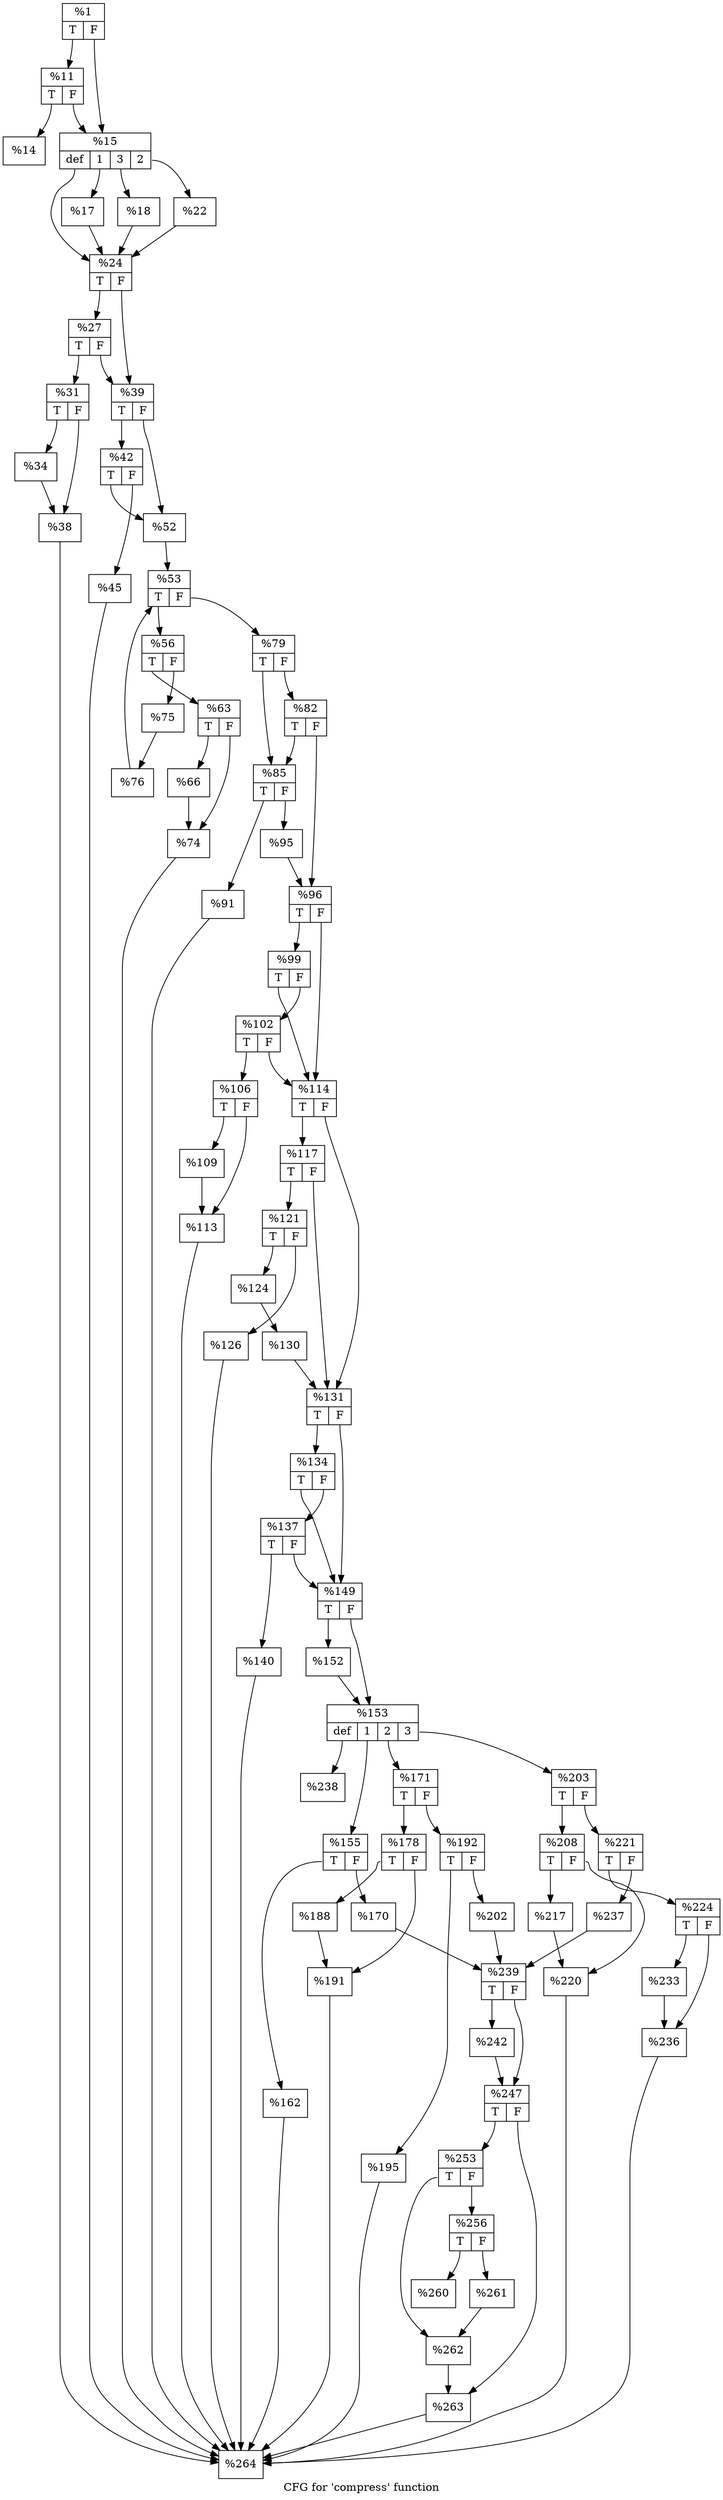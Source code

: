 digraph "CFG for 'compress' function" {
	label="CFG for 'compress' function";

	Node0x19db140 [shape=record,label="{%1|{<s0>T|<s1>F}}"];
	Node0x19db140:s0 -> Node0x19db280;
	Node0x19db140:s1 -> Node0x19db6e0;
	Node0x19db280 [shape=record,label="{%11|{<s0>T|<s1>F}}"];
	Node0x19db280:s0 -> Node0x19db890;
	Node0x19db280:s1 -> Node0x19db6e0;
	Node0x19db890 [shape=record,label="{%14}"];
	Node0x19db6e0 [shape=record,label="{%15|{<s0>def|<s1>1|<s2>3|<s3>2}}"];
	Node0x19db6e0:s0 -> Node0x19dbc30;
	Node0x19db6e0:s1 -> Node0x19dbc80;
	Node0x19db6e0:s2 -> Node0x19dbcd0;
	Node0x19db6e0:s3 -> Node0x19dbd20;
	Node0x19dbc80 [shape=record,label="{%17}"];
	Node0x19dbc80 -> Node0x19dbc30;
	Node0x19dbcd0 [shape=record,label="{%18}"];
	Node0x19dbcd0 -> Node0x19dbc30;
	Node0x19dbd20 [shape=record,label="{%22}"];
	Node0x19dbd20 -> Node0x19dbc30;
	Node0x19dbc30 [shape=record,label="{%24|{<s0>T|<s1>F}}"];
	Node0x19dbc30:s0 -> Node0x19dc9f0;
	Node0x19dbc30:s1 -> Node0x19dca40;
	Node0x19dc9f0 [shape=record,label="{%27|{<s0>T|<s1>F}}"];
	Node0x19dc9f0:s0 -> Node0x19dcd80;
	Node0x19dc9f0:s1 -> Node0x19dca40;
	Node0x19dcd80 [shape=record,label="{%31|{<s0>T|<s1>F}}"];
	Node0x19dcd80:s0 -> Node0x19dcf30;
	Node0x19dcd80:s1 -> Node0x19dcf80;
	Node0x19dcf30 [shape=record,label="{%34}"];
	Node0x19dcf30 -> Node0x19dcf80;
	Node0x19dcf80 [shape=record,label="{%38}"];
	Node0x19dcf80 -> Node0x19dd3f0;
	Node0x19dca40 [shape=record,label="{%39|{<s0>T|<s1>F}}"];
	Node0x19dca40:s0 -> Node0x19dd570;
	Node0x19dca40:s1 -> Node0x19dd5c0;
	Node0x19dd570 [shape=record,label="{%42|{<s0>T|<s1>F}}"];
	Node0x19dd570:s0 -> Node0x19dd5c0;
	Node0x19dd570:s1 -> Node0x19dd900;
	Node0x19dd900 [shape=record,label="{%45}"];
	Node0x19dd900 -> Node0x19dd3f0;
	Node0x19dd5c0 [shape=record,label="{%52}"];
	Node0x19dd5c0 -> Node0x19deb00;
	Node0x19deb00 [shape=record,label="{%53|{<s0>T|<s1>F}}"];
	Node0x19deb00:s0 -> Node0x19dec80;
	Node0x19deb00:s1 -> Node0x19decd0;
	Node0x19dec80 [shape=record,label="{%56|{<s0>T|<s1>F}}"];
	Node0x19dec80:s0 -> Node0x19df240;
	Node0x19dec80:s1 -> Node0x19df290;
	Node0x19df240 [shape=record,label="{%63|{<s0>T|<s1>F}}"];
	Node0x19df240:s0 -> Node0x19df440;
	Node0x19df240:s1 -> Node0x19df490;
	Node0x19df440 [shape=record,label="{%66}"];
	Node0x19df440 -> Node0x19df490;
	Node0x19df490 [shape=record,label="{%74}"];
	Node0x19df490 -> Node0x19dd3f0;
	Node0x19df290 [shape=record,label="{%75}"];
	Node0x19df290 -> Node0x19dfb70;
	Node0x19dfb70 [shape=record,label="{%76}"];
	Node0x19dfb70 -> Node0x19deb00;
	Node0x19decd0 [shape=record,label="{%79|{<s0>T|<s1>F}}"];
	Node0x19decd0:s0 -> Node0x19dfea0;
	Node0x19decd0:s1 -> Node0x19dfef0;
	Node0x19dfef0 [shape=record,label="{%82|{<s0>T|<s1>F}}"];
	Node0x19dfef0:s0 -> Node0x19dfea0;
	Node0x19dfef0:s1 -> Node0x19e00a0;
	Node0x19dfea0 [shape=record,label="{%85|{<s0>T|<s1>F}}"];
	Node0x19dfea0:s0 -> Node0x19e05f0;
	Node0x19dfea0:s1 -> Node0x19e0640;
	Node0x19e05f0 [shape=record,label="{%91}"];
	Node0x19e05f0 -> Node0x19dd3f0;
	Node0x19e0640 [shape=record,label="{%95}"];
	Node0x19e0640 -> Node0x19e00a0;
	Node0x19e00a0 [shape=record,label="{%96|{<s0>T|<s1>F}}"];
	Node0x19e00a0:s0 -> Node0x19e0be0;
	Node0x19e00a0:s1 -> Node0x19e0c30;
	Node0x19e0be0 [shape=record,label="{%99|{<s0>T|<s1>F}}"];
	Node0x19e0be0:s0 -> Node0x19e0c30;
	Node0x19e0be0:s1 -> Node0x19e0de0;
	Node0x19e0de0 [shape=record,label="{%102|{<s0>T|<s1>F}}"];
	Node0x19e0de0:s0 -> Node0x19e11e0;
	Node0x19e0de0:s1 -> Node0x19e0c30;
	Node0x19e11e0 [shape=record,label="{%106|{<s0>T|<s1>F}}"];
	Node0x19e11e0:s0 -> Node0x19e1390;
	Node0x19e11e0:s1 -> Node0x19e13e0;
	Node0x19e1390 [shape=record,label="{%109}"];
	Node0x19e1390 -> Node0x19e13e0;
	Node0x19e13e0 [shape=record,label="{%113}"];
	Node0x19e13e0 -> Node0x19dd3f0;
	Node0x19e0c30 [shape=record,label="{%114|{<s0>T|<s1>F}}"];
	Node0x19e0c30:s0 -> Node0x19e19a0;
	Node0x19e0c30:s1 -> Node0x19e19f0;
	Node0x19e19a0 [shape=record,label="{%117|{<s0>T|<s1>F}}"];
	Node0x19e19a0:s0 -> Node0x19e1c70;
	Node0x19e19a0:s1 -> Node0x19e19f0;
	Node0x19e1c70 [shape=record,label="{%121|{<s0>T|<s1>F}}"];
	Node0x19e1c70:s0 -> Node0x19e1e20;
	Node0x19e1c70:s1 -> Node0x19e1e70;
	Node0x19e1e20 [shape=record,label="{%124}"];
	Node0x19e1e20 -> Node0x19e2150;
	Node0x19e1e70 [shape=record,label="{%126}"];
	Node0x19e1e70 -> Node0x19dd3f0;
	Node0x19e2150 [shape=record,label="{%130}"];
	Node0x19e2150 -> Node0x19e19f0;
	Node0x19e19f0 [shape=record,label="{%131|{<s0>T|<s1>F}}"];
	Node0x19e19f0:s0 -> Node0x19e2ed0;
	Node0x19e19f0:s1 -> Node0x19e2f20;
	Node0x19e2ed0 [shape=record,label="{%134|{<s0>T|<s1>F}}"];
	Node0x19e2ed0:s0 -> Node0x19e2f20;
	Node0x19e2ed0:s1 -> Node0x19e30d0;
	Node0x19e30d0 [shape=record,label="{%137|{<s0>T|<s1>F}}"];
	Node0x19e30d0:s0 -> Node0x19e34c0;
	Node0x19e30d0:s1 -> Node0x19e2f20;
	Node0x19e34c0 [shape=record,label="{%140}"];
	Node0x19e34c0 -> Node0x19dd3f0;
	Node0x19e2f20 [shape=record,label="{%149|{<s0>T|<s1>F}}"];
	Node0x19e2f20:s0 -> Node0x19e3cd0;
	Node0x19e2f20:s1 -> Node0x19e3d20;
	Node0x19e3cd0 [shape=record,label="{%152}"];
	Node0x19e3cd0 -> Node0x19e3d20;
	Node0x19e3d20 [shape=record,label="{%153|{<s0>def|<s1>1|<s2>2|<s3>3}}"];
	Node0x19e3d20:s0 -> Node0x19e4110;
	Node0x19e3d20:s1 -> Node0x19e4160;
	Node0x19e3d20:s2 -> Node0x19e41b0;
	Node0x19e3d20:s3 -> Node0x19e4200;
	Node0x19e4160 [shape=record,label="{%155|{<s0>T|<s1>F}}"];
	Node0x19e4160:s0 -> Node0x19e4a50;
	Node0x19e4160:s1 -> Node0x19e4aa0;
	Node0x19e4a50 [shape=record,label="{%162}"];
	Node0x19e4a50 -> Node0x19dd3f0;
	Node0x19e4aa0 [shape=record,label="{%170}"];
	Node0x19e4aa0 -> Node0x19e51f0;
	Node0x19e41b0 [shape=record,label="{%171|{<s0>T|<s1>F}}"];
	Node0x19e41b0:s0 -> Node0x19e5820;
	Node0x19e41b0:s1 -> Node0x19e5870;
	Node0x19e5820 [shape=record,label="{%178|{<s0>T|<s1>F}}"];
	Node0x19e5820:s0 -> Node0x19e5e20;
	Node0x19e5820:s1 -> Node0x19e5e70;
	Node0x19e5e20 [shape=record,label="{%188}"];
	Node0x19e5e20 -> Node0x19e5e70;
	Node0x19e5e70 [shape=record,label="{%191}"];
	Node0x19e5e70 -> Node0x19dd3f0;
	Node0x19e5870 [shape=record,label="{%192|{<s0>T|<s1>F}}"];
	Node0x19e5870:s0 -> Node0x19e6320;
	Node0x19e5870:s1 -> Node0x19e6370;
	Node0x19e6320 [shape=record,label="{%195}"];
	Node0x19e6320 -> Node0x19dd3f0;
	Node0x19e6370 [shape=record,label="{%202}"];
	Node0x19e6370 -> Node0x19e51f0;
	Node0x19e4200 [shape=record,label="{%203|{<s0>T|<s1>F}}"];
	Node0x19e4200:s0 -> Node0x19e6eb0;
	Node0x19e4200:s1 -> Node0x19e6f00;
	Node0x19e6eb0 [shape=record,label="{%208|{<s0>T|<s1>F}}"];
	Node0x19e6eb0:s0 -> Node0x19e7530;
	Node0x19e6eb0:s1 -> Node0x19e7580;
	Node0x19e7530 [shape=record,label="{%217}"];
	Node0x19e7530 -> Node0x19e7580;
	Node0x19e7580 [shape=record,label="{%220}"];
	Node0x19e7580 -> Node0x19dd3f0;
	Node0x19e6f00 [shape=record,label="{%221|{<s0>T|<s1>F}}"];
	Node0x19e6f00:s0 -> Node0x19e79f0;
	Node0x19e6f00:s1 -> Node0x19e7a40;
	Node0x19e79f0 [shape=record,label="{%224|{<s0>T|<s1>F}}"];
	Node0x19e79f0:s0 -> Node0x19e8010;
	Node0x19e79f0:s1 -> Node0x19e8060;
	Node0x19e8010 [shape=record,label="{%233}"];
	Node0x19e8010 -> Node0x19e8060;
	Node0x19e8060 [shape=record,label="{%236}"];
	Node0x19e8060 -> Node0x19dd3f0;
	Node0x19e7a40 [shape=record,label="{%237}"];
	Node0x19e7a40 -> Node0x19e51f0;
	Node0x19e4110 [shape=record,label="{%238}"];
	Node0x19e51f0 [shape=record,label="{%239|{<s0>T|<s1>F}}"];
	Node0x19e51f0:s0 -> Node0x19e86a0;
	Node0x19e51f0:s1 -> Node0x19e86f0;
	Node0x19e86a0 [shape=record,label="{%242}"];
	Node0x19e86a0 -> Node0x19e86f0;
	Node0x19e86f0 [shape=record,label="{%247|{<s0>T|<s1>F}}"];
	Node0x19e86f0:s0 -> Node0x19e9320;
	Node0x19e86f0:s1 -> Node0x19e9370;
	Node0x19e9320 [shape=record,label="{%253|{<s0>T|<s1>F}}"];
	Node0x19e9320:s0 -> Node0x19e97c0;
	Node0x19e9320:s1 -> Node0x19e9810;
	Node0x19e9810 [shape=record,label="{%256|{<s0>T|<s1>F}}"];
	Node0x19e9810:s0 -> Node0x19e24e0;
	Node0x19e9810:s1 -> Node0x19e2530;
	Node0x19e24e0 [shape=record,label="{%260}"];
	Node0x19e2530 [shape=record,label="{%261}"];
	Node0x19e2530 -> Node0x19e97c0;
	Node0x19e97c0 [shape=record,label="{%262}"];
	Node0x19e97c0 -> Node0x19e9370;
	Node0x19e9370 [shape=record,label="{%263}"];
	Node0x19e9370 -> Node0x19dd3f0;
	Node0x19dd3f0 [shape=record,label="{%264}"];
}
